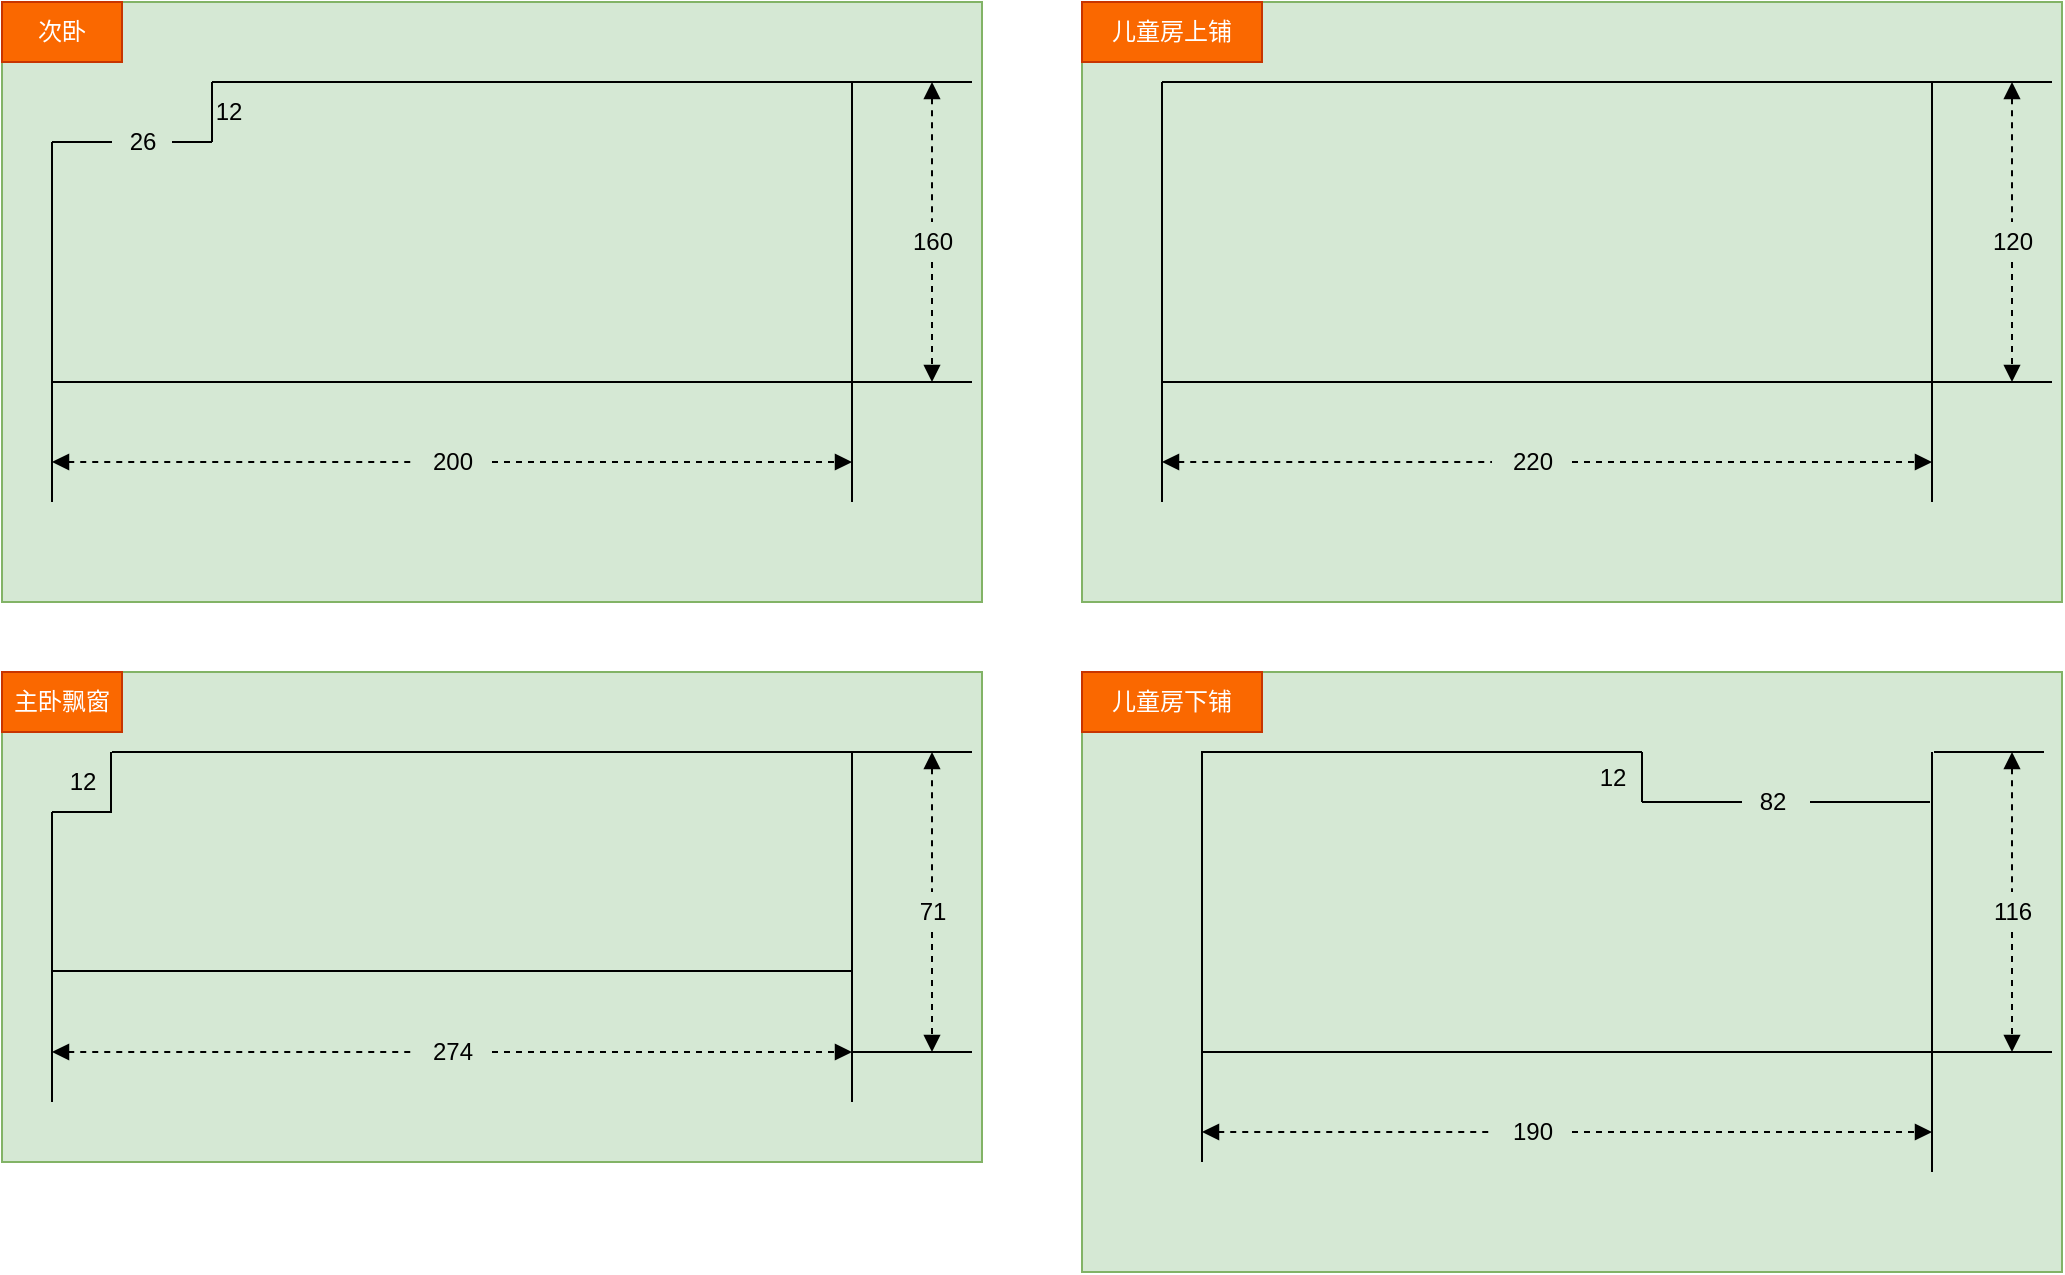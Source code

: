 <mxfile version="12.3.8" type="github" pages="1">
  <diagram name="Page-1" id="4bd5d27a-524c-7e24-5d5f-89a86ee4fca1">
    <mxGraphModel dx="1422" dy="762" grid="1" gridSize="10" guides="1" tooltips="1" connect="1" arrows="1" fold="1" page="1" pageScale="1" pageWidth="1100" pageHeight="850" background="#ffffff" math="0" shadow="0">
      <root>
        <mxCell id="0"/>
        <mxCell id="1" parent="0"/>
        <mxCell id="_7iCEClQUxe89rMdXTxM-23" value="" style="rounded=0;whiteSpace=wrap;html=1;fillColor=#d5e8d4;strokeColor=#82b366;" vertex="1" parent="1">
          <mxGeometry x="40" y="40" width="490" height="300" as="geometry"/>
        </mxCell>
        <mxCell id="_7iCEClQUxe89rMdXTxM-24" value="次卧" style="text;html=1;strokeColor=#C73500;fillColor=#fa6800;align=center;verticalAlign=middle;whiteSpace=wrap;rounded=0;fontColor=#ffffff;" vertex="1" parent="1">
          <mxGeometry x="40" y="40" width="60" height="30" as="geometry"/>
        </mxCell>
        <mxCell id="_7iCEClQUxe89rMdXTxM-45" value="" style="endArrow=none;html=1;" edge="1" parent="1">
          <mxGeometry width="50" height="50" relative="1" as="geometry">
            <mxPoint x="65" y="230" as="sourcePoint"/>
            <mxPoint x="465" y="230" as="targetPoint"/>
          </mxGeometry>
        </mxCell>
        <mxCell id="_7iCEClQUxe89rMdXTxM-46" value="" style="endArrow=none;html=1;" edge="1" parent="1">
          <mxGeometry width="50" height="50" relative="1" as="geometry">
            <mxPoint x="65" y="230" as="sourcePoint"/>
            <mxPoint x="65" y="110" as="targetPoint"/>
          </mxGeometry>
        </mxCell>
        <mxCell id="_7iCEClQUxe89rMdXTxM-47" value="" style="endArrow=none;html=1;" edge="1" parent="1" source="_7iCEClQUxe89rMdXTxM-51">
          <mxGeometry width="50" height="50" relative="1" as="geometry">
            <mxPoint x="65" y="110" as="sourcePoint"/>
            <mxPoint x="145" y="110" as="targetPoint"/>
          </mxGeometry>
        </mxCell>
        <mxCell id="_7iCEClQUxe89rMdXTxM-48" value="" style="endArrow=none;html=1;" edge="1" parent="1">
          <mxGeometry width="50" height="50" relative="1" as="geometry">
            <mxPoint x="145" y="110" as="sourcePoint"/>
            <mxPoint x="145" y="80" as="targetPoint"/>
          </mxGeometry>
        </mxCell>
        <mxCell id="_7iCEClQUxe89rMdXTxM-49" value="" style="endArrow=none;html=1;" edge="1" parent="1">
          <mxGeometry width="50" height="50" relative="1" as="geometry">
            <mxPoint x="145" y="80" as="sourcePoint"/>
            <mxPoint x="455" y="80" as="targetPoint"/>
          </mxGeometry>
        </mxCell>
        <mxCell id="_7iCEClQUxe89rMdXTxM-50" value="" style="endArrow=none;html=1;" edge="1" parent="1">
          <mxGeometry width="50" height="50" relative="1" as="geometry">
            <mxPoint x="465" y="230" as="sourcePoint"/>
            <mxPoint x="465" y="80" as="targetPoint"/>
          </mxGeometry>
        </mxCell>
        <mxCell id="_7iCEClQUxe89rMdXTxM-51" value="26" style="text;html=1;resizable=0;autosize=1;align=center;verticalAlign=middle;points=[];fillColor=none;strokeColor=none;rounded=0;" vertex="1" parent="1">
          <mxGeometry x="95" y="100" width="30" height="20" as="geometry"/>
        </mxCell>
        <mxCell id="_7iCEClQUxe89rMdXTxM-52" value="" style="endArrow=none;html=1;" edge="1" parent="1" target="_7iCEClQUxe89rMdXTxM-51">
          <mxGeometry width="50" height="50" relative="1" as="geometry">
            <mxPoint x="65" y="110" as="sourcePoint"/>
            <mxPoint x="145" y="110" as="targetPoint"/>
          </mxGeometry>
        </mxCell>
        <mxCell id="_7iCEClQUxe89rMdXTxM-53" value="" style="endArrow=none;html=1;curved=1;" edge="1" parent="1">
          <mxGeometry width="50" height="50" relative="1" as="geometry">
            <mxPoint x="65" y="290" as="sourcePoint"/>
            <mxPoint x="65" y="230" as="targetPoint"/>
          </mxGeometry>
        </mxCell>
        <mxCell id="_7iCEClQUxe89rMdXTxM-54" value="" style="endArrow=none;html=1;" edge="1" parent="1">
          <mxGeometry width="50" height="50" relative="1" as="geometry">
            <mxPoint x="465" y="290" as="sourcePoint"/>
            <mxPoint x="465" y="230" as="targetPoint"/>
          </mxGeometry>
        </mxCell>
        <mxCell id="_7iCEClQUxe89rMdXTxM-55" value="" style="endArrow=block;dashed=1;html=1;startArrow=none;startFill=0;endFill=1;" edge="1" parent="1" source="_7iCEClQUxe89rMdXTxM-56">
          <mxGeometry width="50" height="50" relative="1" as="geometry">
            <mxPoint x="65" y="270" as="sourcePoint"/>
            <mxPoint x="465" y="270" as="targetPoint"/>
          </mxGeometry>
        </mxCell>
        <mxCell id="_7iCEClQUxe89rMdXTxM-56" value="200" style="text;html=1;resizable=0;autosize=1;align=center;verticalAlign=middle;points=[];fillColor=none;strokeColor=none;rounded=0;" vertex="1" parent="1">
          <mxGeometry x="245" y="260" width="40" height="20" as="geometry"/>
        </mxCell>
        <mxCell id="_7iCEClQUxe89rMdXTxM-57" value="" style="endArrow=none;dashed=1;html=1;startArrow=block;startFill=1;endFill=0;" edge="1" parent="1" target="_7iCEClQUxe89rMdXTxM-56">
          <mxGeometry width="50" height="50" relative="1" as="geometry">
            <mxPoint x="65" y="270" as="sourcePoint"/>
            <mxPoint x="465" y="270" as="targetPoint"/>
          </mxGeometry>
        </mxCell>
        <mxCell id="_7iCEClQUxe89rMdXTxM-58" value="" style="endArrow=none;html=1;" edge="1" parent="1">
          <mxGeometry width="50" height="50" relative="1" as="geometry">
            <mxPoint x="455" y="80" as="sourcePoint"/>
            <mxPoint x="525" y="80" as="targetPoint"/>
          </mxGeometry>
        </mxCell>
        <mxCell id="_7iCEClQUxe89rMdXTxM-59" value="" style="endArrow=none;html=1;" edge="1" parent="1">
          <mxGeometry width="50" height="50" relative="1" as="geometry">
            <mxPoint x="465" y="230" as="sourcePoint"/>
            <mxPoint x="525" y="230" as="targetPoint"/>
          </mxGeometry>
        </mxCell>
        <mxCell id="_7iCEClQUxe89rMdXTxM-60" value="" style="endArrow=block;dashed=1;html=1;startArrow=none;startFill=0;endFill=1;" edge="1" parent="1" source="_7iCEClQUxe89rMdXTxM-61">
          <mxGeometry width="50" height="50" relative="1" as="geometry">
            <mxPoint x="305" y="160" as="sourcePoint"/>
            <mxPoint x="505" y="230" as="targetPoint"/>
          </mxGeometry>
        </mxCell>
        <mxCell id="_7iCEClQUxe89rMdXTxM-61" value="160" style="text;html=1;resizable=0;autosize=1;align=center;verticalAlign=middle;points=[];fillColor=none;strokeColor=none;rounded=0;" vertex="1" parent="1">
          <mxGeometry x="485" y="150" width="40" height="20" as="geometry"/>
        </mxCell>
        <mxCell id="_7iCEClQUxe89rMdXTxM-62" value="" style="endArrow=none;dashed=1;html=1;startArrow=block;startFill=1;endFill=0;" edge="1" parent="1" target="_7iCEClQUxe89rMdXTxM-61">
          <mxGeometry width="50" height="50" relative="1" as="geometry">
            <mxPoint x="505" y="80" as="sourcePoint"/>
            <mxPoint x="705" y="160" as="targetPoint"/>
          </mxGeometry>
        </mxCell>
        <mxCell id="_7iCEClQUxe89rMdXTxM-63" value="12" style="text;html=1;resizable=0;autosize=1;align=center;verticalAlign=middle;points=[];fillColor=none;strokeColor=none;rounded=0;" vertex="1" parent="1">
          <mxGeometry x="138" y="85" width="30" height="20" as="geometry"/>
        </mxCell>
        <mxCell id="_7iCEClQUxe89rMdXTxM-65" value="" style="rounded=0;whiteSpace=wrap;html=1;fillColor=#d5e8d4;strokeColor=#82b366;" vertex="1" parent="1">
          <mxGeometry x="40" y="375" width="490" height="245" as="geometry"/>
        </mxCell>
        <mxCell id="_7iCEClQUxe89rMdXTxM-66" value="主卧飘窗" style="text;html=1;strokeColor=#C73500;fillColor=#fa6800;align=center;verticalAlign=middle;whiteSpace=wrap;rounded=0;fontColor=#ffffff;" vertex="1" parent="1">
          <mxGeometry x="40" y="375" width="60" height="30" as="geometry"/>
        </mxCell>
        <mxCell id="_7iCEClQUxe89rMdXTxM-67" value="" style="endArrow=none;html=1;" edge="1" parent="1">
          <mxGeometry width="50" height="50" relative="1" as="geometry">
            <mxPoint x="65" y="524.5" as="sourcePoint"/>
            <mxPoint x="465" y="524.5" as="targetPoint"/>
          </mxGeometry>
        </mxCell>
        <mxCell id="_7iCEClQUxe89rMdXTxM-68" value="" style="endArrow=none;html=1;" edge="1" parent="1">
          <mxGeometry width="50" height="50" relative="1" as="geometry">
            <mxPoint x="65" y="565" as="sourcePoint"/>
            <mxPoint x="65" y="445" as="targetPoint"/>
          </mxGeometry>
        </mxCell>
        <mxCell id="_7iCEClQUxe89rMdXTxM-70" value="" style="endArrow=none;html=1;" edge="1" parent="1">
          <mxGeometry width="50" height="50" relative="1" as="geometry">
            <mxPoint x="94.5" y="445" as="sourcePoint"/>
            <mxPoint x="94.5" y="415" as="targetPoint"/>
          </mxGeometry>
        </mxCell>
        <mxCell id="_7iCEClQUxe89rMdXTxM-71" value="" style="endArrow=none;html=1;" edge="1" parent="1">
          <mxGeometry width="50" height="50" relative="1" as="geometry">
            <mxPoint x="95" y="415" as="sourcePoint"/>
            <mxPoint x="455" y="415" as="targetPoint"/>
          </mxGeometry>
        </mxCell>
        <mxCell id="_7iCEClQUxe89rMdXTxM-72" value="" style="endArrow=none;html=1;" edge="1" parent="1">
          <mxGeometry width="50" height="50" relative="1" as="geometry">
            <mxPoint x="465" y="565" as="sourcePoint"/>
            <mxPoint x="465" y="415" as="targetPoint"/>
          </mxGeometry>
        </mxCell>
        <mxCell id="_7iCEClQUxe89rMdXTxM-74" value="" style="endArrow=none;html=1;" edge="1" parent="1">
          <mxGeometry width="50" height="50" relative="1" as="geometry">
            <mxPoint x="65" y="445" as="sourcePoint"/>
            <mxPoint x="95" y="445" as="targetPoint"/>
          </mxGeometry>
        </mxCell>
        <mxCell id="_7iCEClQUxe89rMdXTxM-75" value="" style="endArrow=none;html=1;" edge="1" parent="1">
          <mxGeometry width="50" height="50" relative="1" as="geometry">
            <mxPoint x="65" y="590" as="sourcePoint"/>
            <mxPoint x="65" y="565" as="targetPoint"/>
          </mxGeometry>
        </mxCell>
        <mxCell id="_7iCEClQUxe89rMdXTxM-76" value="" style="endArrow=none;html=1;" edge="1" parent="1">
          <mxGeometry width="50" height="50" relative="1" as="geometry">
            <mxPoint x="465" y="590" as="sourcePoint"/>
            <mxPoint x="465" y="565" as="targetPoint"/>
          </mxGeometry>
        </mxCell>
        <mxCell id="_7iCEClQUxe89rMdXTxM-77" value="" style="endArrow=block;dashed=1;html=1;startArrow=none;startFill=0;endFill=1;" edge="1" parent="1" source="_7iCEClQUxe89rMdXTxM-78">
          <mxGeometry width="50" height="50" relative="1" as="geometry">
            <mxPoint x="65" y="565" as="sourcePoint"/>
            <mxPoint x="465" y="565" as="targetPoint"/>
          </mxGeometry>
        </mxCell>
        <mxCell id="_7iCEClQUxe89rMdXTxM-78" value="274" style="text;html=1;resizable=0;autosize=1;align=center;verticalAlign=middle;points=[];fillColor=none;strokeColor=none;rounded=0;" vertex="1" parent="1">
          <mxGeometry x="245" y="555" width="40" height="20" as="geometry"/>
        </mxCell>
        <mxCell id="_7iCEClQUxe89rMdXTxM-79" value="" style="endArrow=none;dashed=1;html=1;startArrow=block;startFill=1;endFill=0;" edge="1" parent="1" target="_7iCEClQUxe89rMdXTxM-78">
          <mxGeometry width="50" height="50" relative="1" as="geometry">
            <mxPoint x="65" y="565" as="sourcePoint"/>
            <mxPoint x="465" y="565" as="targetPoint"/>
          </mxGeometry>
        </mxCell>
        <mxCell id="_7iCEClQUxe89rMdXTxM-80" value="" style="endArrow=none;html=1;" edge="1" parent="1">
          <mxGeometry width="50" height="50" relative="1" as="geometry">
            <mxPoint x="455" y="415" as="sourcePoint"/>
            <mxPoint x="525" y="415" as="targetPoint"/>
          </mxGeometry>
        </mxCell>
        <mxCell id="_7iCEClQUxe89rMdXTxM-81" value="" style="endArrow=none;html=1;" edge="1" parent="1">
          <mxGeometry width="50" height="50" relative="1" as="geometry">
            <mxPoint x="465" y="565" as="sourcePoint"/>
            <mxPoint x="525" y="565" as="targetPoint"/>
          </mxGeometry>
        </mxCell>
        <mxCell id="_7iCEClQUxe89rMdXTxM-82" value="" style="endArrow=block;dashed=1;html=1;startArrow=none;startFill=0;endFill=1;" edge="1" parent="1" source="_7iCEClQUxe89rMdXTxM-83">
          <mxGeometry width="50" height="50" relative="1" as="geometry">
            <mxPoint x="305" y="495" as="sourcePoint"/>
            <mxPoint x="505" y="565" as="targetPoint"/>
          </mxGeometry>
        </mxCell>
        <mxCell id="_7iCEClQUxe89rMdXTxM-83" value="71" style="text;html=1;resizable=0;autosize=1;align=center;verticalAlign=middle;points=[];fillColor=none;strokeColor=none;rounded=0;" vertex="1" parent="1">
          <mxGeometry x="490" y="485" width="30" height="20" as="geometry"/>
        </mxCell>
        <mxCell id="_7iCEClQUxe89rMdXTxM-84" value="" style="endArrow=none;dashed=1;html=1;startArrow=block;startFill=1;endFill=0;" edge="1" parent="1" target="_7iCEClQUxe89rMdXTxM-83">
          <mxGeometry width="50" height="50" relative="1" as="geometry">
            <mxPoint x="505" y="415" as="sourcePoint"/>
            <mxPoint x="705" y="495" as="targetPoint"/>
          </mxGeometry>
        </mxCell>
        <mxCell id="_7iCEClQUxe89rMdXTxM-85" value="12" style="text;html=1;resizable=0;autosize=1;align=center;verticalAlign=middle;points=[];fillColor=none;strokeColor=none;rounded=0;" vertex="1" parent="1">
          <mxGeometry x="65" y="420" width="30" height="20" as="geometry"/>
        </mxCell>
        <mxCell id="_7iCEClQUxe89rMdXTxM-86" value="" style="rounded=0;whiteSpace=wrap;html=1;fillColor=#d5e8d4;strokeColor=#82b366;" vertex="1" parent="1">
          <mxGeometry x="580" y="40" width="490" height="300" as="geometry"/>
        </mxCell>
        <mxCell id="_7iCEClQUxe89rMdXTxM-87" value="儿童房上铺" style="text;html=1;strokeColor=#C73500;fillColor=#fa6800;align=center;verticalAlign=middle;whiteSpace=wrap;rounded=0;fontColor=#ffffff;" vertex="1" parent="1">
          <mxGeometry x="580" y="40" width="90" height="30" as="geometry"/>
        </mxCell>
        <mxCell id="_7iCEClQUxe89rMdXTxM-88" value="" style="endArrow=none;html=1;" edge="1" parent="1">
          <mxGeometry width="50" height="50" relative="1" as="geometry">
            <mxPoint x="620" y="230" as="sourcePoint"/>
            <mxPoint x="1005" y="230" as="targetPoint"/>
          </mxGeometry>
        </mxCell>
        <mxCell id="_7iCEClQUxe89rMdXTxM-89" value="" style="endArrow=none;html=1;" edge="1" parent="1">
          <mxGeometry width="50" height="50" relative="1" as="geometry">
            <mxPoint x="620" y="230" as="sourcePoint"/>
            <mxPoint x="620" y="80" as="targetPoint"/>
          </mxGeometry>
        </mxCell>
        <mxCell id="_7iCEClQUxe89rMdXTxM-92" value="" style="endArrow=none;html=1;" edge="1" parent="1">
          <mxGeometry width="50" height="50" relative="1" as="geometry">
            <mxPoint x="620" y="80" as="sourcePoint"/>
            <mxPoint x="995" y="80" as="targetPoint"/>
          </mxGeometry>
        </mxCell>
        <mxCell id="_7iCEClQUxe89rMdXTxM-93" value="" style="endArrow=none;html=1;" edge="1" parent="1">
          <mxGeometry width="50" height="50" relative="1" as="geometry">
            <mxPoint x="1005" y="230" as="sourcePoint"/>
            <mxPoint x="1005" y="80" as="targetPoint"/>
          </mxGeometry>
        </mxCell>
        <mxCell id="_7iCEClQUxe89rMdXTxM-96" value="" style="endArrow=none;html=1;curved=1;" edge="1" parent="1">
          <mxGeometry width="50" height="50" relative="1" as="geometry">
            <mxPoint x="620" y="290" as="sourcePoint"/>
            <mxPoint x="620" y="230" as="targetPoint"/>
          </mxGeometry>
        </mxCell>
        <mxCell id="_7iCEClQUxe89rMdXTxM-97" value="" style="endArrow=none;html=1;" edge="1" parent="1">
          <mxGeometry width="50" height="50" relative="1" as="geometry">
            <mxPoint x="1005" y="290" as="sourcePoint"/>
            <mxPoint x="1005" y="230" as="targetPoint"/>
          </mxGeometry>
        </mxCell>
        <mxCell id="_7iCEClQUxe89rMdXTxM-98" value="" style="endArrow=block;dashed=1;html=1;startArrow=none;startFill=0;endFill=1;" edge="1" parent="1" source="_7iCEClQUxe89rMdXTxM-99">
          <mxGeometry width="50" height="50" relative="1" as="geometry">
            <mxPoint x="605" y="270" as="sourcePoint"/>
            <mxPoint x="1005" y="270" as="targetPoint"/>
          </mxGeometry>
        </mxCell>
        <mxCell id="_7iCEClQUxe89rMdXTxM-99" value="220" style="text;html=1;resizable=0;autosize=1;align=center;verticalAlign=middle;points=[];fillColor=none;strokeColor=none;rounded=0;" vertex="1" parent="1">
          <mxGeometry x="785" y="260" width="40" height="20" as="geometry"/>
        </mxCell>
        <mxCell id="_7iCEClQUxe89rMdXTxM-100" value="" style="endArrow=none;dashed=1;html=1;startArrow=block;startFill=1;endFill=0;" edge="1" parent="1" target="_7iCEClQUxe89rMdXTxM-99">
          <mxGeometry width="50" height="50" relative="1" as="geometry">
            <mxPoint x="620" y="270" as="sourcePoint"/>
            <mxPoint x="1005" y="270" as="targetPoint"/>
          </mxGeometry>
        </mxCell>
        <mxCell id="_7iCEClQUxe89rMdXTxM-101" value="" style="endArrow=none;html=1;" edge="1" parent="1">
          <mxGeometry width="50" height="50" relative="1" as="geometry">
            <mxPoint x="995" y="80" as="sourcePoint"/>
            <mxPoint x="1065" y="80" as="targetPoint"/>
          </mxGeometry>
        </mxCell>
        <mxCell id="_7iCEClQUxe89rMdXTxM-102" value="" style="endArrow=none;html=1;" edge="1" parent="1">
          <mxGeometry width="50" height="50" relative="1" as="geometry">
            <mxPoint x="1005" y="230" as="sourcePoint"/>
            <mxPoint x="1065" y="230" as="targetPoint"/>
          </mxGeometry>
        </mxCell>
        <mxCell id="_7iCEClQUxe89rMdXTxM-103" value="" style="endArrow=block;dashed=1;html=1;startArrow=none;startFill=0;endFill=1;" edge="1" parent="1" source="_7iCEClQUxe89rMdXTxM-104">
          <mxGeometry width="50" height="50" relative="1" as="geometry">
            <mxPoint x="845" y="160" as="sourcePoint"/>
            <mxPoint x="1045" y="230" as="targetPoint"/>
          </mxGeometry>
        </mxCell>
        <mxCell id="_7iCEClQUxe89rMdXTxM-104" value="120" style="text;html=1;resizable=0;autosize=1;align=center;verticalAlign=middle;points=[];fillColor=none;strokeColor=none;rounded=0;" vertex="1" parent="1">
          <mxGeometry x="1025" y="150" width="40" height="20" as="geometry"/>
        </mxCell>
        <mxCell id="_7iCEClQUxe89rMdXTxM-105" value="" style="endArrow=none;dashed=1;html=1;startArrow=block;startFill=1;endFill=0;" edge="1" parent="1" target="_7iCEClQUxe89rMdXTxM-104">
          <mxGeometry width="50" height="50" relative="1" as="geometry">
            <mxPoint x="1045" y="80" as="sourcePoint"/>
            <mxPoint x="1245" y="160" as="targetPoint"/>
          </mxGeometry>
        </mxCell>
        <mxCell id="_7iCEClQUxe89rMdXTxM-107" value="" style="rounded=0;whiteSpace=wrap;html=1;fillColor=#d5e8d4;strokeColor=#82b366;" vertex="1" parent="1">
          <mxGeometry x="580" y="375" width="490" height="300" as="geometry"/>
        </mxCell>
        <mxCell id="_7iCEClQUxe89rMdXTxM-108" value="儿童房下铺" style="text;html=1;strokeColor=#C73500;fillColor=#fa6800;align=center;verticalAlign=middle;whiteSpace=wrap;rounded=0;fontColor=#ffffff;" vertex="1" parent="1">
          <mxGeometry x="580" y="375" width="90" height="30" as="geometry"/>
        </mxCell>
        <mxCell id="_7iCEClQUxe89rMdXTxM-109" value="" style="endArrow=none;html=1;" edge="1" parent="1">
          <mxGeometry width="50" height="50" relative="1" as="geometry">
            <mxPoint x="640" y="565" as="sourcePoint"/>
            <mxPoint x="1005" y="565" as="targetPoint"/>
          </mxGeometry>
        </mxCell>
        <mxCell id="_7iCEClQUxe89rMdXTxM-110" value="" style="endArrow=none;html=1;" edge="1" parent="1">
          <mxGeometry width="50" height="50" relative="1" as="geometry">
            <mxPoint x="640" y="620" as="sourcePoint"/>
            <mxPoint x="640" y="414.5" as="targetPoint"/>
          </mxGeometry>
        </mxCell>
        <mxCell id="_7iCEClQUxe89rMdXTxM-113" value="" style="endArrow=none;html=1;" edge="1" parent="1">
          <mxGeometry width="50" height="50" relative="1" as="geometry">
            <mxPoint x="640" y="415" as="sourcePoint"/>
            <mxPoint x="860" y="415" as="targetPoint"/>
          </mxGeometry>
        </mxCell>
        <mxCell id="_7iCEClQUxe89rMdXTxM-114" value="" style="endArrow=none;html=1;" edge="1" parent="1">
          <mxGeometry width="50" height="50" relative="1" as="geometry">
            <mxPoint x="1005" y="565" as="sourcePoint"/>
            <mxPoint x="1005" y="415" as="targetPoint"/>
          </mxGeometry>
        </mxCell>
        <mxCell id="_7iCEClQUxe89rMdXTxM-118" value="" style="endArrow=none;html=1;" edge="1" parent="1">
          <mxGeometry width="50" height="50" relative="1" as="geometry">
            <mxPoint x="1005" y="625" as="sourcePoint"/>
            <mxPoint x="1005" y="565" as="targetPoint"/>
          </mxGeometry>
        </mxCell>
        <mxCell id="_7iCEClQUxe89rMdXTxM-119" value="" style="endArrow=block;dashed=1;html=1;startArrow=none;startFill=0;endFill=1;" edge="1" parent="1" source="_7iCEClQUxe89rMdXTxM-120">
          <mxGeometry width="50" height="50" relative="1" as="geometry">
            <mxPoint x="605" y="605" as="sourcePoint"/>
            <mxPoint x="1005" y="605" as="targetPoint"/>
          </mxGeometry>
        </mxCell>
        <mxCell id="_7iCEClQUxe89rMdXTxM-120" value="190" style="text;html=1;resizable=0;autosize=1;align=center;verticalAlign=middle;points=[];fillColor=none;strokeColor=none;rounded=0;" vertex="1" parent="1">
          <mxGeometry x="785" y="595" width="40" height="20" as="geometry"/>
        </mxCell>
        <mxCell id="_7iCEClQUxe89rMdXTxM-121" value="" style="endArrow=none;dashed=1;html=1;startArrow=block;startFill=1;endFill=0;" edge="1" parent="1" target="_7iCEClQUxe89rMdXTxM-120">
          <mxGeometry width="50" height="50" relative="1" as="geometry">
            <mxPoint x="640" y="605" as="sourcePoint"/>
            <mxPoint x="1005" y="605" as="targetPoint"/>
          </mxGeometry>
        </mxCell>
        <mxCell id="_7iCEClQUxe89rMdXTxM-122" value="" style="endArrow=none;html=1;" edge="1" parent="1">
          <mxGeometry width="50" height="50" relative="1" as="geometry">
            <mxPoint x="1006" y="415" as="sourcePoint"/>
            <mxPoint x="1061" y="415" as="targetPoint"/>
          </mxGeometry>
        </mxCell>
        <mxCell id="_7iCEClQUxe89rMdXTxM-123" value="" style="endArrow=none;html=1;" edge="1" parent="1">
          <mxGeometry width="50" height="50" relative="1" as="geometry">
            <mxPoint x="1005" y="565" as="sourcePoint"/>
            <mxPoint x="1065" y="565" as="targetPoint"/>
          </mxGeometry>
        </mxCell>
        <mxCell id="_7iCEClQUxe89rMdXTxM-124" value="" style="endArrow=block;dashed=1;html=1;startArrow=none;startFill=0;endFill=1;" edge="1" parent="1" source="_7iCEClQUxe89rMdXTxM-125">
          <mxGeometry width="50" height="50" relative="1" as="geometry">
            <mxPoint x="845" y="495" as="sourcePoint"/>
            <mxPoint x="1045" y="565" as="targetPoint"/>
          </mxGeometry>
        </mxCell>
        <mxCell id="_7iCEClQUxe89rMdXTxM-125" value="116" style="text;html=1;resizable=0;autosize=1;align=center;verticalAlign=middle;points=[];fillColor=none;strokeColor=none;rounded=0;" vertex="1" parent="1">
          <mxGeometry x="1030" y="485" width="30" height="20" as="geometry"/>
        </mxCell>
        <mxCell id="_7iCEClQUxe89rMdXTxM-126" value="" style="endArrow=none;dashed=1;html=1;startArrow=block;startFill=1;endFill=0;" edge="1" parent="1" target="_7iCEClQUxe89rMdXTxM-125">
          <mxGeometry width="50" height="50" relative="1" as="geometry">
            <mxPoint x="1045" y="415" as="sourcePoint"/>
            <mxPoint x="1245" y="495" as="targetPoint"/>
          </mxGeometry>
        </mxCell>
        <mxCell id="_7iCEClQUxe89rMdXTxM-129" value="" style="endArrow=none;html=1;" edge="1" parent="1">
          <mxGeometry width="50" height="50" relative="1" as="geometry">
            <mxPoint x="944" y="440" as="sourcePoint"/>
            <mxPoint x="1004" y="440" as="targetPoint"/>
          </mxGeometry>
        </mxCell>
        <mxCell id="_7iCEClQUxe89rMdXTxM-130" value="" style="endArrow=none;html=1;" edge="1" parent="1">
          <mxGeometry width="50" height="50" relative="1" as="geometry">
            <mxPoint x="860" y="440" as="sourcePoint"/>
            <mxPoint x="860" y="415" as="targetPoint"/>
          </mxGeometry>
        </mxCell>
        <mxCell id="_7iCEClQUxe89rMdXTxM-131" value="82" style="text;html=1;resizable=0;autosize=1;align=center;verticalAlign=middle;points=[];fillColor=none;strokeColor=none;rounded=0;" vertex="1" parent="1">
          <mxGeometry x="910" y="430" width="30" height="20" as="geometry"/>
        </mxCell>
        <mxCell id="_7iCEClQUxe89rMdXTxM-132" value="" style="endArrow=none;html=1;" edge="1" parent="1" target="_7iCEClQUxe89rMdXTxM-131">
          <mxGeometry width="50" height="50" relative="1" as="geometry">
            <mxPoint x="860" y="440" as="sourcePoint"/>
            <mxPoint x="940" y="440" as="targetPoint"/>
          </mxGeometry>
        </mxCell>
        <mxCell id="_7iCEClQUxe89rMdXTxM-133" value="12" style="text;html=1;resizable=0;autosize=1;align=center;verticalAlign=middle;points=[];fillColor=none;strokeColor=none;rounded=0;" vertex="1" parent="1">
          <mxGeometry x="830" y="418" width="30" height="20" as="geometry"/>
        </mxCell>
      </root>
    </mxGraphModel>
  </diagram>
</mxfile>

